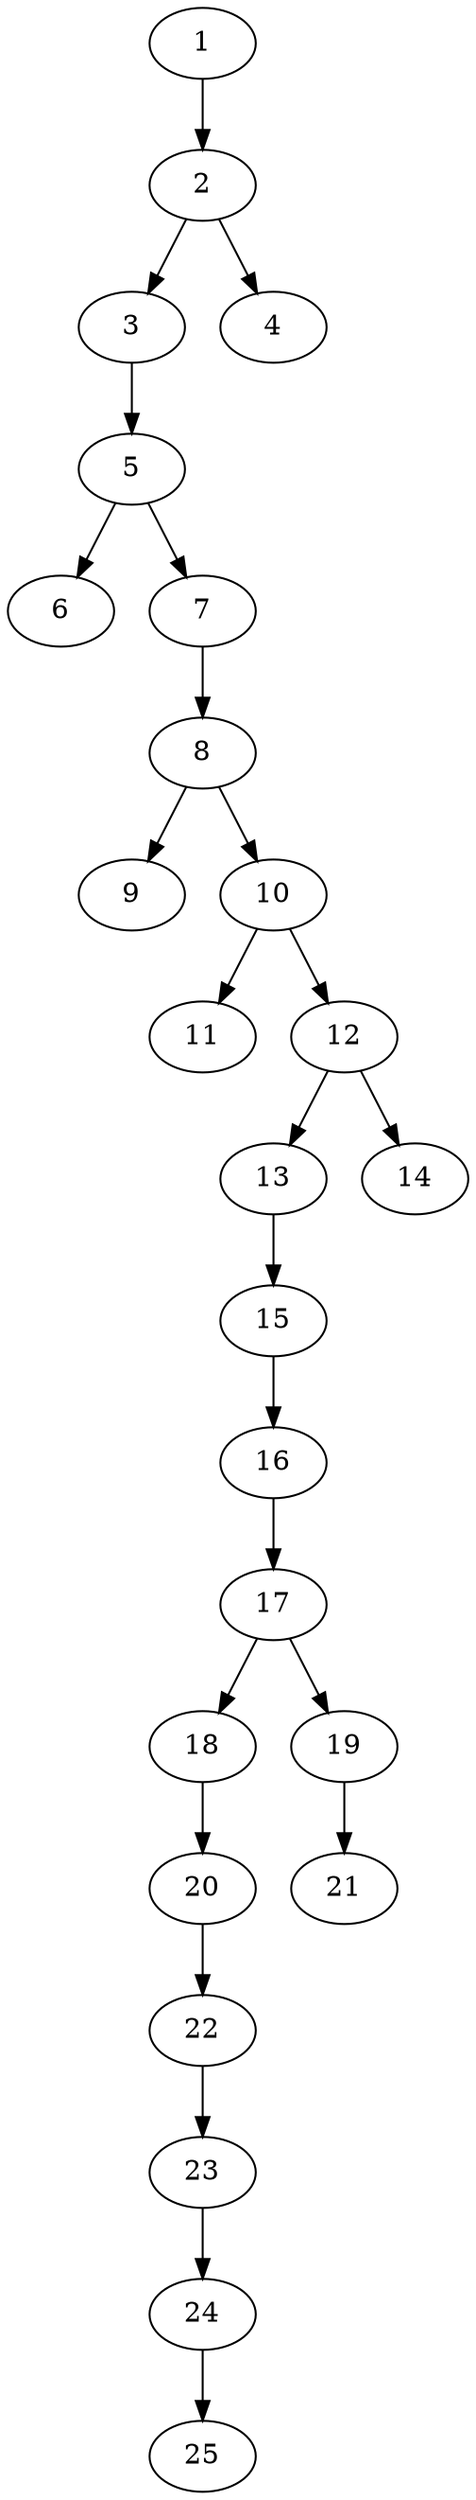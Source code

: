// DAG automatically generated by daggen at Tue Jul 18 11:30:58 2017
// ./daggen --dot -n 25 --fat 0.2 --regular 0.8 --density 0.8 --jump 2 
digraph G {
  1 [size="696328024526", alpha="0.07"]
  1 -> 2 [size ="679477248"]
  2 [size="8563153845", alpha="0.04"]
  2 -> 3 [size ="134217728"]
  2 -> 4 [size ="134217728"]
  3 [size="4208602683", alpha="0.11"]
  3 -> 5 [size ="75497472"]
  4 [size="128904735144", alpha="0.16"]
  5 [size="68719476736", alpha="0.09"]
  5 -> 6 [size ="134217728"]
  5 -> 7 [size ="134217728"]
  6 [size="8589934592", alpha="0.14"]
  7 [size="29422327568", alpha="0.07"]
  7 -> 8 [size ="536870912"]
  8 [size="1098901758", alpha="0.19"]
  8 -> 9 [size ="75497472"]
  8 -> 10 [size ="75497472"]
  9 [size="549755813888", alpha="0.18"]
  10 [size="28991029248", alpha="0.07"]
  10 -> 11 [size ="75497472"]
  10 -> 12 [size ="75497472"]
  11 [size="300724986410", alpha="0.02"]
  12 [size="10075922140", alpha="0.19"]
  12 -> 13 [size ="536870912"]
  12 -> 14 [size ="536870912"]
  13 [size="231928233984", alpha="0.12"]
  13 -> 15 [size ="301989888"]
  14 [size="1073741824000", alpha="0.13"]
  15 [size="16211764470", alpha="0.15"]
  15 -> 16 [size ="411041792"]
  16 [size="533012856844", alpha="0.07"]
  16 -> 17 [size ="536870912"]
  17 [size="138642644244", alpha="0.19"]
  17 -> 18 [size ="536870912"]
  17 -> 19 [size ="536870912"]
  18 [size="8589934592", alpha="0.19"]
  18 -> 20 [size ="33554432"]
  19 [size="231928233984", alpha="0.05"]
  19 -> 21 [size ="301989888"]
  20 [size="317907791809", alpha="0.18"]
  20 -> 22 [size ="209715200"]
  21 [size="8589934592", alpha="0.00"]
  22 [size="134217728000", alpha="0.19"]
  22 -> 23 [size ="209715200"]
  23 [size="237270271634", alpha="0.01"]
  23 -> 24 [size ="209715200"]
  24 [size="54990562975", alpha="0.19"]
  24 -> 25 [size ="75497472"]
  25 [size="13821622536", alpha="0.10"]
}
